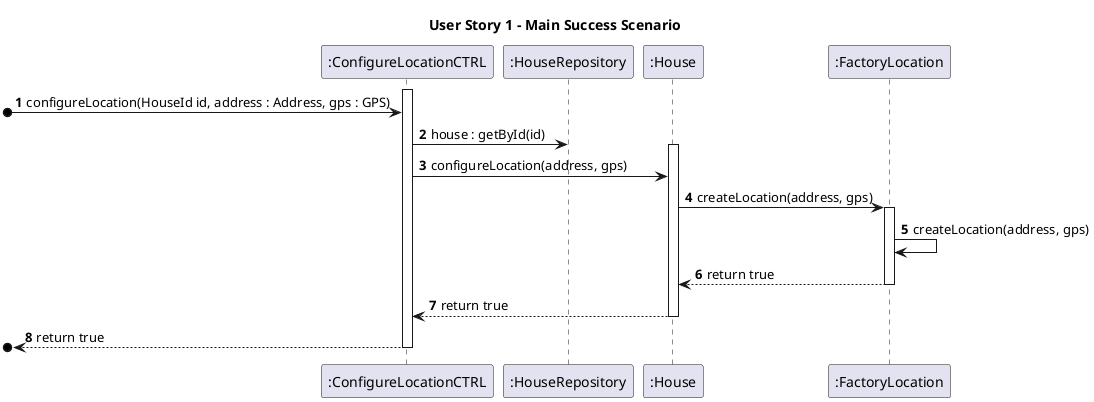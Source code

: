 @startuml

autonumber

title User Story 1 - Main Success Scenario

participant ":ConfigureLocationCTRL" as C
participant ":HouseRepository" as HR
participant ":House" as H
participant ":FactoryLocation" as F

activate C
[o-> C : configureLocation(HouseId id, address : Address, gps : GPS)
C -> HR : house : getById(id)

activate H
C -> H : configureLocation(address, gps)
H -> F : createLocation(address, gps)

activate F
F -> F : createLocation(address, gps)
F --> H : return true
deactivate F

H --> C : return true
deactivate H

[o<-- C : return true

deactivate C
@enduml